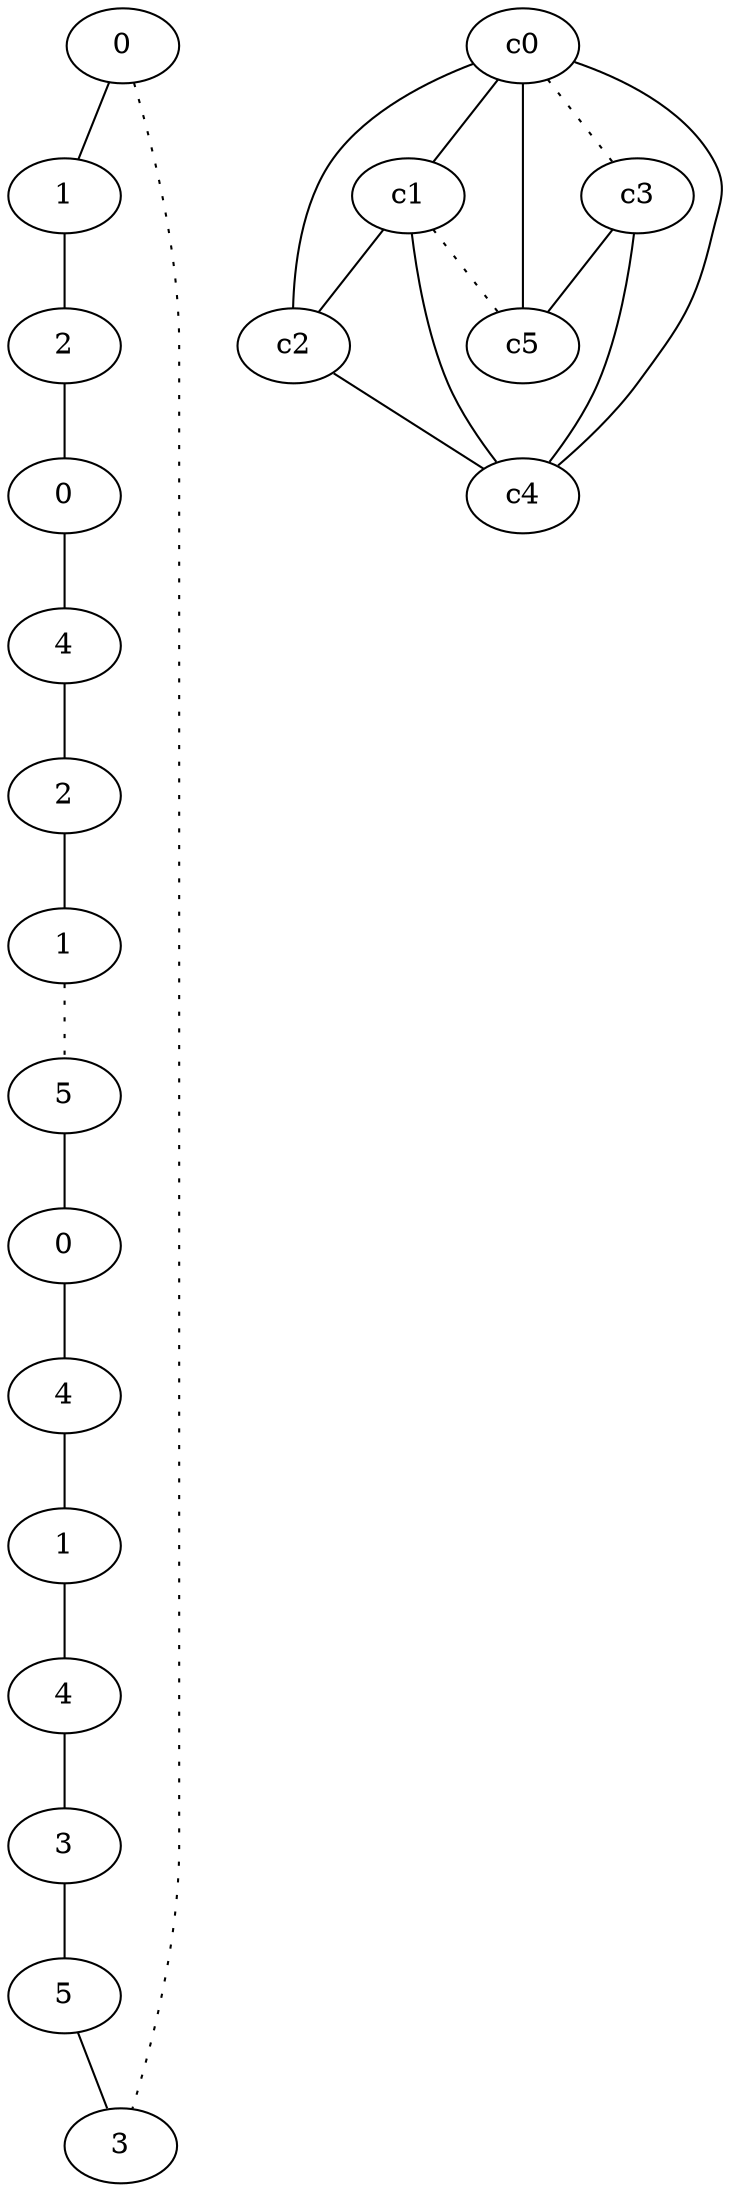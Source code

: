 graph {
a0[label=0];
a1[label=1];
a2[label=2];
a3[label=0];
a4[label=4];
a5[label=2];
a6[label=1];
a7[label=5];
a8[label=0];
a9[label=4];
a10[label=1];
a11[label=4];
a12[label=3];
a13[label=5];
a14[label=3];
a0 -- a1;
a0 -- a14 [style=dotted];
a1 -- a2;
a2 -- a3;
a3 -- a4;
a4 -- a5;
a5 -- a6;
a6 -- a7 [style=dotted];
a7 -- a8;
a8 -- a9;
a9 -- a10;
a10 -- a11;
a11 -- a12;
a12 -- a13;
a13 -- a14;
c0 -- c1;
c0 -- c2;
c0 -- c3 [style=dotted];
c0 -- c4;
c0 -- c5;
c1 -- c2;
c1 -- c4;
c1 -- c5 [style=dotted];
c2 -- c4;
c3 -- c4;
c3 -- c5;
}
